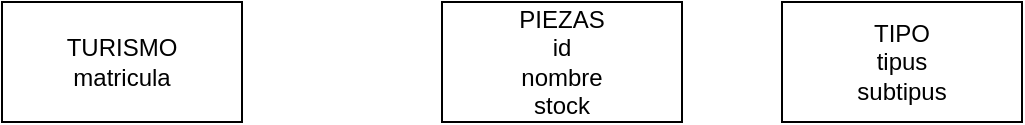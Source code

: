 <mxfile version="20.6.0" type="google"><diagram id="R2lEEEUBdFMjLlhIrx00" name="Page-1"><mxGraphModel grid="1" page="1" gridSize="10" guides="1" tooltips="1" connect="1" arrows="1" fold="1" pageScale="1" pageWidth="850" pageHeight="1100" math="0" shadow="0" extFonts="Permanent Marker^https://fonts.googleapis.com/css?family=Permanent+Marker"><root><mxCell id="0"/><mxCell id="1" parent="0"/><mxCell id="68icv9ZOrp8MolBCl9IF-2" value="TURISMO&lt;br&gt;matricula" style="whiteSpace=wrap;html=1;" vertex="1" parent="1"><mxGeometry x="230" y="190" width="120" height="60" as="geometry"/></mxCell><mxCell id="68icv9ZOrp8MolBCl9IF-3" value="PIEZAS&lt;br&gt;id&lt;br&gt;nombre&lt;br&gt;stock" style="whiteSpace=wrap;html=1;" vertex="1" parent="1"><mxGeometry x="450" y="190" width="120" height="60" as="geometry"/></mxCell><mxCell id="68icv9ZOrp8MolBCl9IF-4" value="TIPO&lt;br&gt;tipus&lt;br&gt;subtipus" style="whiteSpace=wrap;html=1;" vertex="1" parent="1"><mxGeometry x="620" y="190" width="120" height="60" as="geometry"/></mxCell></root></mxGraphModel></diagram></mxfile>